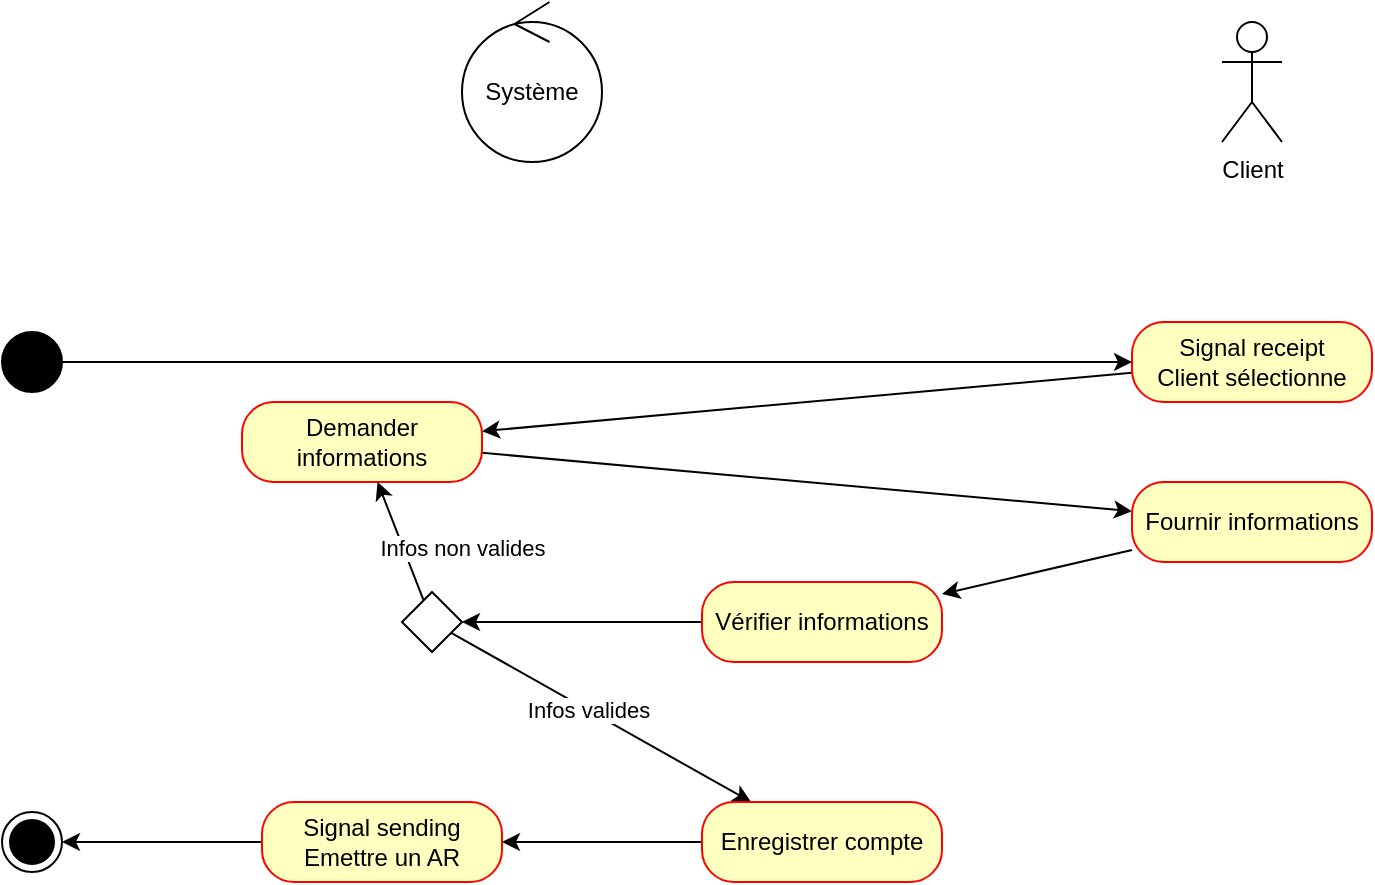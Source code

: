 <mxfile version="24.0.4" type="device">
  <diagram name="Page-1" id="3Aj_OYwN7ytc4emRrr_2">
    <mxGraphModel dx="1434" dy="844" grid="1" gridSize="10" guides="1" tooltips="1" connect="1" arrows="1" fold="1" page="1" pageScale="1" pageWidth="827" pageHeight="1169" math="0" shadow="0">
      <root>
        <mxCell id="0" />
        <mxCell id="1" parent="0" />
        <mxCell id="jXQFdJLhCqpsxoKkdrqO-7" value="Client" style="shape=umlActor;verticalLabelPosition=bottom;verticalAlign=top;html=1;" parent="1" vertex="1">
          <mxGeometry x="650" y="50" width="30" height="60" as="geometry" />
        </mxCell>
        <mxCell id="jXQFdJLhCqpsxoKkdrqO-8" value="Système" style="ellipse;shape=umlControl;whiteSpace=wrap;html=1;" parent="1" vertex="1">
          <mxGeometry x="270" y="40" width="70" height="80" as="geometry" />
        </mxCell>
        <mxCell id="jXQFdJLhCqpsxoKkdrqO-16" style="rounded=0;orthogonalLoop=1;jettySize=auto;html=1;" parent="1" source="jXQFdJLhCqpsxoKkdrqO-11" target="jXQFdJLhCqpsxoKkdrqO-14" edge="1">
          <mxGeometry relative="1" as="geometry" />
        </mxCell>
        <mxCell id="jXQFdJLhCqpsxoKkdrqO-11" value="Signal receipt&lt;div&gt;Client sélectionne&lt;/div&gt;" style="rounded=1;whiteSpace=wrap;html=1;arcSize=40;fontColor=#000000;fillColor=#ffffc0;strokeColor=#ff0000;" parent="1" vertex="1">
          <mxGeometry x="605" y="200" width="120" height="40" as="geometry" />
        </mxCell>
        <mxCell id="jXQFdJLhCqpsxoKkdrqO-18" style="rounded=0;orthogonalLoop=1;jettySize=auto;html=1;" parent="1" source="jXQFdJLhCqpsxoKkdrqO-14" target="jXQFdJLhCqpsxoKkdrqO-17" edge="1">
          <mxGeometry relative="1" as="geometry" />
        </mxCell>
        <mxCell id="jXQFdJLhCqpsxoKkdrqO-14" value="Demander informations" style="rounded=1;whiteSpace=wrap;html=1;arcSize=40;fontColor=#000000;fillColor=#ffffc0;strokeColor=#ff0000;" parent="1" vertex="1">
          <mxGeometry x="160" y="240" width="120" height="40" as="geometry" />
        </mxCell>
        <mxCell id="jXQFdJLhCqpsxoKkdrqO-20" style="rounded=0;orthogonalLoop=1;jettySize=auto;html=1;" parent="1" source="jXQFdJLhCqpsxoKkdrqO-17" target="jXQFdJLhCqpsxoKkdrqO-19" edge="1">
          <mxGeometry relative="1" as="geometry" />
        </mxCell>
        <mxCell id="jXQFdJLhCqpsxoKkdrqO-17" value="Fournir informations" style="rounded=1;whiteSpace=wrap;html=1;arcSize=40;fontColor=#000000;fillColor=#ffffc0;strokeColor=#ff0000;" parent="1" vertex="1">
          <mxGeometry x="605" y="280" width="120" height="40" as="geometry" />
        </mxCell>
        <mxCell id="jXQFdJLhCqpsxoKkdrqO-26" style="rounded=0;orthogonalLoop=1;jettySize=auto;html=1;" parent="1" source="jXQFdJLhCqpsxoKkdrqO-19" target="jXQFdJLhCqpsxoKkdrqO-24" edge="1">
          <mxGeometry relative="1" as="geometry" />
        </mxCell>
        <mxCell id="jXQFdJLhCqpsxoKkdrqO-19" value="Vérifier informations" style="rounded=1;whiteSpace=wrap;html=1;arcSize=40;fontColor=#000000;fillColor=#ffffc0;strokeColor=#ff0000;" parent="1" vertex="1">
          <mxGeometry x="390" y="330" width="120" height="40" as="geometry" />
        </mxCell>
        <mxCell id="jXQFdJLhCqpsxoKkdrqO-23" style="rounded=0;orthogonalLoop=1;jettySize=auto;html=1;" parent="1" source="jXQFdJLhCqpsxoKkdrqO-21" target="jXQFdJLhCqpsxoKkdrqO-11" edge="1">
          <mxGeometry relative="1" as="geometry" />
        </mxCell>
        <mxCell id="jXQFdJLhCqpsxoKkdrqO-21" value="" style="ellipse;fillColor=strokeColor;html=1;" parent="1" vertex="1">
          <mxGeometry x="40" y="205" width="30" height="30" as="geometry" />
        </mxCell>
        <mxCell id="jXQFdJLhCqpsxoKkdrqO-30" style="rounded=0;orthogonalLoop=1;jettySize=auto;html=1;" parent="1" source="jXQFdJLhCqpsxoKkdrqO-24" target="jXQFdJLhCqpsxoKkdrqO-14" edge="1">
          <mxGeometry relative="1" as="geometry" />
        </mxCell>
        <mxCell id="jXQFdJLhCqpsxoKkdrqO-45" value="Infos non valides" style="edgeLabel;html=1;align=center;verticalAlign=middle;resizable=0;points=[];" parent="jXQFdJLhCqpsxoKkdrqO-30" vertex="1" connectable="0">
          <mxGeometry x="-0.109" relative="1" as="geometry">
            <mxPoint x="29" as="offset" />
          </mxGeometry>
        </mxCell>
        <mxCell id="jXQFdJLhCqpsxoKkdrqO-35" style="rounded=0;orthogonalLoop=1;jettySize=auto;html=1;" parent="1" source="jXQFdJLhCqpsxoKkdrqO-24" target="jXQFdJLhCqpsxoKkdrqO-34" edge="1">
          <mxGeometry relative="1" as="geometry" />
        </mxCell>
        <mxCell id="jXQFdJLhCqpsxoKkdrqO-44" value="Infos valides" style="edgeLabel;html=1;align=center;verticalAlign=middle;resizable=0;points=[];" parent="jXQFdJLhCqpsxoKkdrqO-35" vertex="1" connectable="0">
          <mxGeometry x="-0.096" relative="1" as="geometry">
            <mxPoint as="offset" />
          </mxGeometry>
        </mxCell>
        <mxCell id="jXQFdJLhCqpsxoKkdrqO-24" value="" style="rhombus;" parent="1" vertex="1">
          <mxGeometry x="240" y="335" width="30" height="30" as="geometry" />
        </mxCell>
        <mxCell id="F39Rk0izx9-Zxh7lf-dp-1" style="rounded=0;orthogonalLoop=1;jettySize=auto;html=1;" edge="1" parent="1" source="jXQFdJLhCqpsxoKkdrqO-34" target="-4KWbAOp289wRq7UQubm-1">
          <mxGeometry relative="1" as="geometry" />
        </mxCell>
        <mxCell id="jXQFdJLhCqpsxoKkdrqO-34" value="Enregistrer compte" style="rounded=1;whiteSpace=wrap;html=1;arcSize=40;fontColor=#000000;fillColor=#ffffc0;strokeColor=#ff0000;" parent="1" vertex="1">
          <mxGeometry x="390" y="440" width="120" height="40" as="geometry" />
        </mxCell>
        <mxCell id="jXQFdJLhCqpsxoKkdrqO-40" value="" style="ellipse;html=1;shape=endState;fillColor=strokeColor;" parent="1" vertex="1">
          <mxGeometry x="40" y="445" width="30" height="30" as="geometry" />
        </mxCell>
        <mxCell id="-4KWbAOp289wRq7UQubm-3" style="rounded=0;orthogonalLoop=1;jettySize=auto;html=1;" parent="1" source="-4KWbAOp289wRq7UQubm-1" target="jXQFdJLhCqpsxoKkdrqO-40" edge="1">
          <mxGeometry relative="1" as="geometry" />
        </mxCell>
        <mxCell id="-4KWbAOp289wRq7UQubm-1" value="Signal sending&lt;div&gt;Emettre un AR&lt;/div&gt;" style="rounded=1;whiteSpace=wrap;html=1;arcSize=40;fontColor=#000000;fillColor=#ffffc0;strokeColor=#ff0000;" parent="1" vertex="1">
          <mxGeometry x="170" y="440" width="120" height="40" as="geometry" />
        </mxCell>
      </root>
    </mxGraphModel>
  </diagram>
</mxfile>
